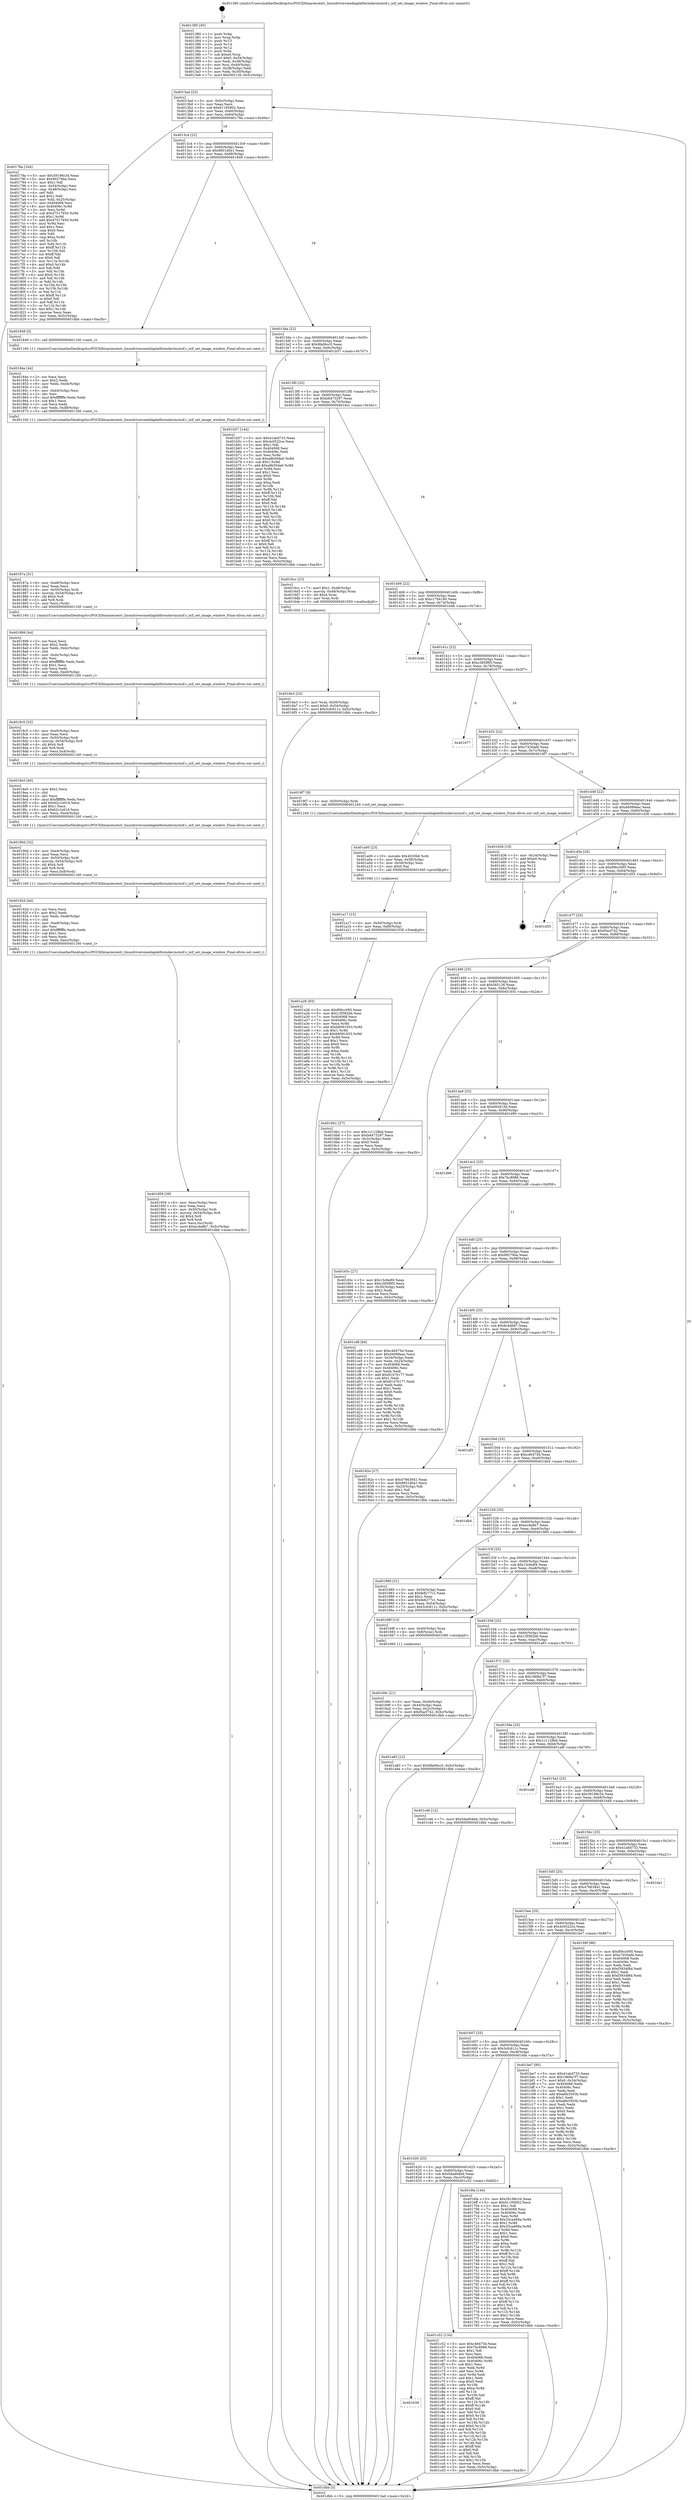 digraph "0x401380" {
  label = "0x401380 (/mnt/c/Users/mathe/Desktop/tcc/POCII/binaries/extr_linuxdriversmediaplatformdavinciisif.c_isif_set_image_window_Final-ollvm.out::main(0))"
  labelloc = "t"
  node[shape=record]

  Entry [label="",width=0.3,height=0.3,shape=circle,fillcolor=black,style=filled]
  "0x4013ad" [label="{
     0x4013ad [23]\l
     | [instrs]\l
     &nbsp;&nbsp;0x4013ad \<+3\>: mov -0x5c(%rbp),%eax\l
     &nbsp;&nbsp;0x4013b0 \<+2\>: mov %eax,%ecx\l
     &nbsp;&nbsp;0x4013b2 \<+6\>: sub $0x81195902,%ecx\l
     &nbsp;&nbsp;0x4013b8 \<+3\>: mov %eax,-0x60(%rbp)\l
     &nbsp;&nbsp;0x4013bb \<+3\>: mov %ecx,-0x64(%rbp)\l
     &nbsp;&nbsp;0x4013be \<+6\>: je 000000000040178a \<main+0x40a\>\l
  }"]
  "0x40178a" [label="{
     0x40178a [164]\l
     | [instrs]\l
     &nbsp;&nbsp;0x40178a \<+5\>: mov $0x39198c34,%eax\l
     &nbsp;&nbsp;0x40178f \<+5\>: mov $0x99279ba,%ecx\l
     &nbsp;&nbsp;0x401794 \<+2\>: mov $0x1,%dl\l
     &nbsp;&nbsp;0x401796 \<+3\>: mov -0x54(%rbp),%esi\l
     &nbsp;&nbsp;0x401799 \<+3\>: cmp -0x48(%rbp),%esi\l
     &nbsp;&nbsp;0x40179c \<+4\>: setl %dil\l
     &nbsp;&nbsp;0x4017a0 \<+4\>: and $0x1,%dil\l
     &nbsp;&nbsp;0x4017a4 \<+4\>: mov %dil,-0x25(%rbp)\l
     &nbsp;&nbsp;0x4017a8 \<+7\>: mov 0x404068,%esi\l
     &nbsp;&nbsp;0x4017af \<+8\>: mov 0x40406c,%r8d\l
     &nbsp;&nbsp;0x4017b7 \<+3\>: mov %esi,%r9d\l
     &nbsp;&nbsp;0x4017ba \<+7\>: sub $0x47517650,%r9d\l
     &nbsp;&nbsp;0x4017c1 \<+4\>: sub $0x1,%r9d\l
     &nbsp;&nbsp;0x4017c5 \<+7\>: add $0x47517650,%r9d\l
     &nbsp;&nbsp;0x4017cc \<+4\>: imul %r9d,%esi\l
     &nbsp;&nbsp;0x4017d0 \<+3\>: and $0x1,%esi\l
     &nbsp;&nbsp;0x4017d3 \<+3\>: cmp $0x0,%esi\l
     &nbsp;&nbsp;0x4017d6 \<+4\>: sete %dil\l
     &nbsp;&nbsp;0x4017da \<+4\>: cmp $0xa,%r8d\l
     &nbsp;&nbsp;0x4017de \<+4\>: setl %r10b\l
     &nbsp;&nbsp;0x4017e2 \<+3\>: mov %dil,%r11b\l
     &nbsp;&nbsp;0x4017e5 \<+4\>: xor $0xff,%r11b\l
     &nbsp;&nbsp;0x4017e9 \<+3\>: mov %r10b,%bl\l
     &nbsp;&nbsp;0x4017ec \<+3\>: xor $0xff,%bl\l
     &nbsp;&nbsp;0x4017ef \<+3\>: xor $0x0,%dl\l
     &nbsp;&nbsp;0x4017f2 \<+3\>: mov %r11b,%r14b\l
     &nbsp;&nbsp;0x4017f5 \<+4\>: and $0x0,%r14b\l
     &nbsp;&nbsp;0x4017f9 \<+3\>: and %dl,%dil\l
     &nbsp;&nbsp;0x4017fc \<+3\>: mov %bl,%r15b\l
     &nbsp;&nbsp;0x4017ff \<+4\>: and $0x0,%r15b\l
     &nbsp;&nbsp;0x401803 \<+3\>: and %dl,%r10b\l
     &nbsp;&nbsp;0x401806 \<+3\>: or %dil,%r14b\l
     &nbsp;&nbsp;0x401809 \<+3\>: or %r10b,%r15b\l
     &nbsp;&nbsp;0x40180c \<+3\>: xor %r15b,%r14b\l
     &nbsp;&nbsp;0x40180f \<+3\>: or %bl,%r11b\l
     &nbsp;&nbsp;0x401812 \<+4\>: xor $0xff,%r11b\l
     &nbsp;&nbsp;0x401816 \<+3\>: or $0x0,%dl\l
     &nbsp;&nbsp;0x401819 \<+3\>: and %dl,%r11b\l
     &nbsp;&nbsp;0x40181c \<+3\>: or %r11b,%r14b\l
     &nbsp;&nbsp;0x40181f \<+4\>: test $0x1,%r14b\l
     &nbsp;&nbsp;0x401823 \<+3\>: cmovne %ecx,%eax\l
     &nbsp;&nbsp;0x401826 \<+3\>: mov %eax,-0x5c(%rbp)\l
     &nbsp;&nbsp;0x401829 \<+5\>: jmp 0000000000401dbb \<main+0xa3b\>\l
  }"]
  "0x4013c4" [label="{
     0x4013c4 [22]\l
     | [instrs]\l
     &nbsp;&nbsp;0x4013c4 \<+5\>: jmp 00000000004013c9 \<main+0x49\>\l
     &nbsp;&nbsp;0x4013c9 \<+3\>: mov -0x60(%rbp),%eax\l
     &nbsp;&nbsp;0x4013cc \<+5\>: sub $0x9851d0a1,%eax\l
     &nbsp;&nbsp;0x4013d1 \<+3\>: mov %eax,-0x68(%rbp)\l
     &nbsp;&nbsp;0x4013d4 \<+6\>: je 0000000000401849 \<main+0x4c9\>\l
  }"]
  Exit [label="",width=0.3,height=0.3,shape=circle,fillcolor=black,style=filled,peripheries=2]
  "0x401849" [label="{
     0x401849 [5]\l
     | [instrs]\l
     &nbsp;&nbsp;0x401849 \<+5\>: call 0000000000401160 \<next_i\>\l
     | [calls]\l
     &nbsp;&nbsp;0x401160 \{1\} (/mnt/c/Users/mathe/Desktop/tcc/POCII/binaries/extr_linuxdriversmediaplatformdavinciisif.c_isif_set_image_window_Final-ollvm.out::next_i)\l
  }"]
  "0x4013da" [label="{
     0x4013da [22]\l
     | [instrs]\l
     &nbsp;&nbsp;0x4013da \<+5\>: jmp 00000000004013df \<main+0x5f\>\l
     &nbsp;&nbsp;0x4013df \<+3\>: mov -0x60(%rbp),%eax\l
     &nbsp;&nbsp;0x4013e2 \<+5\>: sub $0x9fa06cc5,%eax\l
     &nbsp;&nbsp;0x4013e7 \<+3\>: mov %eax,-0x6c(%rbp)\l
     &nbsp;&nbsp;0x4013ea \<+6\>: je 0000000000401b57 \<main+0x7d7\>\l
  }"]
  "0x401639" [label="{
     0x401639\l
  }", style=dashed]
  "0x401b57" [label="{
     0x401b57 [144]\l
     | [instrs]\l
     &nbsp;&nbsp;0x401b57 \<+5\>: mov $0x41abd733,%eax\l
     &nbsp;&nbsp;0x401b5c \<+5\>: mov $0x4c0522ce,%ecx\l
     &nbsp;&nbsp;0x401b61 \<+2\>: mov $0x1,%dl\l
     &nbsp;&nbsp;0x401b63 \<+7\>: mov 0x404068,%esi\l
     &nbsp;&nbsp;0x401b6a \<+7\>: mov 0x40406c,%edi\l
     &nbsp;&nbsp;0x401b71 \<+3\>: mov %esi,%r8d\l
     &nbsp;&nbsp;0x401b74 \<+7\>: sub $0xa8b50da0,%r8d\l
     &nbsp;&nbsp;0x401b7b \<+4\>: sub $0x1,%r8d\l
     &nbsp;&nbsp;0x401b7f \<+7\>: add $0xa8b50da0,%r8d\l
     &nbsp;&nbsp;0x401b86 \<+4\>: imul %r8d,%esi\l
     &nbsp;&nbsp;0x401b8a \<+3\>: and $0x1,%esi\l
     &nbsp;&nbsp;0x401b8d \<+3\>: cmp $0x0,%esi\l
     &nbsp;&nbsp;0x401b90 \<+4\>: sete %r9b\l
     &nbsp;&nbsp;0x401b94 \<+3\>: cmp $0xa,%edi\l
     &nbsp;&nbsp;0x401b97 \<+4\>: setl %r10b\l
     &nbsp;&nbsp;0x401b9b \<+3\>: mov %r9b,%r11b\l
     &nbsp;&nbsp;0x401b9e \<+4\>: xor $0xff,%r11b\l
     &nbsp;&nbsp;0x401ba2 \<+3\>: mov %r10b,%bl\l
     &nbsp;&nbsp;0x401ba5 \<+3\>: xor $0xff,%bl\l
     &nbsp;&nbsp;0x401ba8 \<+3\>: xor $0x0,%dl\l
     &nbsp;&nbsp;0x401bab \<+3\>: mov %r11b,%r14b\l
     &nbsp;&nbsp;0x401bae \<+4\>: and $0x0,%r14b\l
     &nbsp;&nbsp;0x401bb2 \<+3\>: and %dl,%r9b\l
     &nbsp;&nbsp;0x401bb5 \<+3\>: mov %bl,%r15b\l
     &nbsp;&nbsp;0x401bb8 \<+4\>: and $0x0,%r15b\l
     &nbsp;&nbsp;0x401bbc \<+3\>: and %dl,%r10b\l
     &nbsp;&nbsp;0x401bbf \<+3\>: or %r9b,%r14b\l
     &nbsp;&nbsp;0x401bc2 \<+3\>: or %r10b,%r15b\l
     &nbsp;&nbsp;0x401bc5 \<+3\>: xor %r15b,%r14b\l
     &nbsp;&nbsp;0x401bc8 \<+3\>: or %bl,%r11b\l
     &nbsp;&nbsp;0x401bcb \<+4\>: xor $0xff,%r11b\l
     &nbsp;&nbsp;0x401bcf \<+3\>: or $0x0,%dl\l
     &nbsp;&nbsp;0x401bd2 \<+3\>: and %dl,%r11b\l
     &nbsp;&nbsp;0x401bd5 \<+3\>: or %r11b,%r14b\l
     &nbsp;&nbsp;0x401bd8 \<+4\>: test $0x1,%r14b\l
     &nbsp;&nbsp;0x401bdc \<+3\>: cmovne %ecx,%eax\l
     &nbsp;&nbsp;0x401bdf \<+3\>: mov %eax,-0x5c(%rbp)\l
     &nbsp;&nbsp;0x401be2 \<+5\>: jmp 0000000000401dbb \<main+0xa3b\>\l
  }"]
  "0x4013f0" [label="{
     0x4013f0 [22]\l
     | [instrs]\l
     &nbsp;&nbsp;0x4013f0 \<+5\>: jmp 00000000004013f5 \<main+0x75\>\l
     &nbsp;&nbsp;0x4013f5 \<+3\>: mov -0x60(%rbp),%eax\l
     &nbsp;&nbsp;0x4013f8 \<+5\>: sub $0xb8473297,%eax\l
     &nbsp;&nbsp;0x4013fd \<+3\>: mov %eax,-0x70(%rbp)\l
     &nbsp;&nbsp;0x401400 \<+6\>: je 00000000004016cc \<main+0x34c\>\l
  }"]
  "0x401c52" [label="{
     0x401c52 [134]\l
     | [instrs]\l
     &nbsp;&nbsp;0x401c52 \<+5\>: mov $0xc46475d,%eax\l
     &nbsp;&nbsp;0x401c57 \<+5\>: mov $0x7bc8986,%ecx\l
     &nbsp;&nbsp;0x401c5c \<+2\>: mov $0x1,%dl\l
     &nbsp;&nbsp;0x401c5e \<+2\>: xor %esi,%esi\l
     &nbsp;&nbsp;0x401c60 \<+7\>: mov 0x404068,%edi\l
     &nbsp;&nbsp;0x401c67 \<+8\>: mov 0x40406c,%r8d\l
     &nbsp;&nbsp;0x401c6f \<+3\>: sub $0x1,%esi\l
     &nbsp;&nbsp;0x401c72 \<+3\>: mov %edi,%r9d\l
     &nbsp;&nbsp;0x401c75 \<+3\>: add %esi,%r9d\l
     &nbsp;&nbsp;0x401c78 \<+4\>: imul %r9d,%edi\l
     &nbsp;&nbsp;0x401c7c \<+3\>: and $0x1,%edi\l
     &nbsp;&nbsp;0x401c7f \<+3\>: cmp $0x0,%edi\l
     &nbsp;&nbsp;0x401c82 \<+4\>: sete %r10b\l
     &nbsp;&nbsp;0x401c86 \<+4\>: cmp $0xa,%r8d\l
     &nbsp;&nbsp;0x401c8a \<+4\>: setl %r11b\l
     &nbsp;&nbsp;0x401c8e \<+3\>: mov %r10b,%bl\l
     &nbsp;&nbsp;0x401c91 \<+3\>: xor $0xff,%bl\l
     &nbsp;&nbsp;0x401c94 \<+3\>: mov %r11b,%r14b\l
     &nbsp;&nbsp;0x401c97 \<+4\>: xor $0xff,%r14b\l
     &nbsp;&nbsp;0x401c9b \<+3\>: xor $0x0,%dl\l
     &nbsp;&nbsp;0x401c9e \<+3\>: mov %bl,%r15b\l
     &nbsp;&nbsp;0x401ca1 \<+4\>: and $0x0,%r15b\l
     &nbsp;&nbsp;0x401ca5 \<+3\>: and %dl,%r10b\l
     &nbsp;&nbsp;0x401ca8 \<+3\>: mov %r14b,%r12b\l
     &nbsp;&nbsp;0x401cab \<+4\>: and $0x0,%r12b\l
     &nbsp;&nbsp;0x401caf \<+3\>: and %dl,%r11b\l
     &nbsp;&nbsp;0x401cb2 \<+3\>: or %r10b,%r15b\l
     &nbsp;&nbsp;0x401cb5 \<+3\>: or %r11b,%r12b\l
     &nbsp;&nbsp;0x401cb8 \<+3\>: xor %r12b,%r15b\l
     &nbsp;&nbsp;0x401cbb \<+3\>: or %r14b,%bl\l
     &nbsp;&nbsp;0x401cbe \<+3\>: xor $0xff,%bl\l
     &nbsp;&nbsp;0x401cc1 \<+3\>: or $0x0,%dl\l
     &nbsp;&nbsp;0x401cc4 \<+2\>: and %dl,%bl\l
     &nbsp;&nbsp;0x401cc6 \<+3\>: or %bl,%r15b\l
     &nbsp;&nbsp;0x401cc9 \<+4\>: test $0x1,%r15b\l
     &nbsp;&nbsp;0x401ccd \<+3\>: cmovne %ecx,%eax\l
     &nbsp;&nbsp;0x401cd0 \<+3\>: mov %eax,-0x5c(%rbp)\l
     &nbsp;&nbsp;0x401cd3 \<+5\>: jmp 0000000000401dbb \<main+0xa3b\>\l
  }"]
  "0x4016cc" [label="{
     0x4016cc [23]\l
     | [instrs]\l
     &nbsp;&nbsp;0x4016cc \<+7\>: movl $0x1,-0x48(%rbp)\l
     &nbsp;&nbsp;0x4016d3 \<+4\>: movslq -0x48(%rbp),%rax\l
     &nbsp;&nbsp;0x4016d7 \<+4\>: shl $0x4,%rax\l
     &nbsp;&nbsp;0x4016db \<+3\>: mov %rax,%rdi\l
     &nbsp;&nbsp;0x4016de \<+5\>: call 0000000000401050 \<malloc@plt\>\l
     | [calls]\l
     &nbsp;&nbsp;0x401050 \{1\} (unknown)\l
  }"]
  "0x401406" [label="{
     0x401406 [22]\l
     | [instrs]\l
     &nbsp;&nbsp;0x401406 \<+5\>: jmp 000000000040140b \<main+0x8b\>\l
     &nbsp;&nbsp;0x40140b \<+3\>: mov -0x60(%rbp),%eax\l
     &nbsp;&nbsp;0x40140e \<+5\>: sub $0xc1704180,%eax\l
     &nbsp;&nbsp;0x401413 \<+3\>: mov %eax,-0x74(%rbp)\l
     &nbsp;&nbsp;0x401416 \<+6\>: je 0000000000401b4b \<main+0x7cb\>\l
  }"]
  "0x401a26" [label="{
     0x401a26 [93]\l
     | [instrs]\l
     &nbsp;&nbsp;0x401a26 \<+5\>: mov $0xf06cc095,%eax\l
     &nbsp;&nbsp;0x401a2b \<+5\>: mov $0x13f382bb,%esi\l
     &nbsp;&nbsp;0x401a30 \<+7\>: mov 0x404068,%ecx\l
     &nbsp;&nbsp;0x401a37 \<+7\>: mov 0x40406c,%edx\l
     &nbsp;&nbsp;0x401a3e \<+3\>: mov %ecx,%r8d\l
     &nbsp;&nbsp;0x401a41 \<+7\>: add $0xb6091933,%r8d\l
     &nbsp;&nbsp;0x401a48 \<+4\>: sub $0x1,%r8d\l
     &nbsp;&nbsp;0x401a4c \<+7\>: sub $0xb6091933,%r8d\l
     &nbsp;&nbsp;0x401a53 \<+4\>: imul %r8d,%ecx\l
     &nbsp;&nbsp;0x401a57 \<+3\>: and $0x1,%ecx\l
     &nbsp;&nbsp;0x401a5a \<+3\>: cmp $0x0,%ecx\l
     &nbsp;&nbsp;0x401a5d \<+4\>: sete %r9b\l
     &nbsp;&nbsp;0x401a61 \<+3\>: cmp $0xa,%edx\l
     &nbsp;&nbsp;0x401a64 \<+4\>: setl %r10b\l
     &nbsp;&nbsp;0x401a68 \<+3\>: mov %r9b,%r11b\l
     &nbsp;&nbsp;0x401a6b \<+3\>: and %r10b,%r11b\l
     &nbsp;&nbsp;0x401a6e \<+3\>: xor %r10b,%r9b\l
     &nbsp;&nbsp;0x401a71 \<+3\>: or %r9b,%r11b\l
     &nbsp;&nbsp;0x401a74 \<+4\>: test $0x1,%r11b\l
     &nbsp;&nbsp;0x401a78 \<+3\>: cmovne %esi,%eax\l
     &nbsp;&nbsp;0x401a7b \<+3\>: mov %eax,-0x5c(%rbp)\l
     &nbsp;&nbsp;0x401a7e \<+5\>: jmp 0000000000401dbb \<main+0xa3b\>\l
  }"]
  "0x401b4b" [label="{
     0x401b4b\l
  }", style=dashed]
  "0x40141c" [label="{
     0x40141c [22]\l
     | [instrs]\l
     &nbsp;&nbsp;0x40141c \<+5\>: jmp 0000000000401421 \<main+0xa1\>\l
     &nbsp;&nbsp;0x401421 \<+3\>: mov -0x60(%rbp),%eax\l
     &nbsp;&nbsp;0x401424 \<+5\>: sub $0xc385f9f3,%eax\l
     &nbsp;&nbsp;0x401429 \<+3\>: mov %eax,-0x78(%rbp)\l
     &nbsp;&nbsp;0x40142c \<+6\>: je 0000000000401677 \<main+0x2f7\>\l
  }"]
  "0x401a17" [label="{
     0x401a17 [15]\l
     | [instrs]\l
     &nbsp;&nbsp;0x401a17 \<+4\>: mov -0x50(%rbp),%rdi\l
     &nbsp;&nbsp;0x401a1b \<+6\>: mov %eax,-0xf0(%rbp)\l
     &nbsp;&nbsp;0x401a21 \<+5\>: call 0000000000401030 \<free@plt\>\l
     | [calls]\l
     &nbsp;&nbsp;0x401030 \{1\} (unknown)\l
  }"]
  "0x401677" [label="{
     0x401677\l
  }", style=dashed]
  "0x401432" [label="{
     0x401432 [22]\l
     | [instrs]\l
     &nbsp;&nbsp;0x401432 \<+5\>: jmp 0000000000401437 \<main+0xb7\>\l
     &nbsp;&nbsp;0x401437 \<+3\>: mov -0x60(%rbp),%eax\l
     &nbsp;&nbsp;0x40143a \<+5\>: sub $0xc7d30afd,%eax\l
     &nbsp;&nbsp;0x40143f \<+3\>: mov %eax,-0x7c(%rbp)\l
     &nbsp;&nbsp;0x401442 \<+6\>: je 00000000004019f7 \<main+0x677\>\l
  }"]
  "0x401a00" [label="{
     0x401a00 [23]\l
     | [instrs]\l
     &nbsp;&nbsp;0x401a00 \<+10\>: movabs $0x4020b6,%rdi\l
     &nbsp;&nbsp;0x401a0a \<+3\>: mov %eax,-0x58(%rbp)\l
     &nbsp;&nbsp;0x401a0d \<+3\>: mov -0x58(%rbp),%esi\l
     &nbsp;&nbsp;0x401a10 \<+2\>: mov $0x0,%al\l
     &nbsp;&nbsp;0x401a12 \<+5\>: call 0000000000401040 \<printf@plt\>\l
     | [calls]\l
     &nbsp;&nbsp;0x401040 \{1\} (unknown)\l
  }"]
  "0x4019f7" [label="{
     0x4019f7 [9]\l
     | [instrs]\l
     &nbsp;&nbsp;0x4019f7 \<+4\>: mov -0x50(%rbp),%rdi\l
     &nbsp;&nbsp;0x4019fb \<+5\>: call 0000000000401240 \<isif_set_image_window\>\l
     | [calls]\l
     &nbsp;&nbsp;0x401240 \{1\} (/mnt/c/Users/mathe/Desktop/tcc/POCII/binaries/extr_linuxdriversmediaplatformdavinciisif.c_isif_set_image_window_Final-ollvm.out::isif_set_image_window)\l
  }"]
  "0x401448" [label="{
     0x401448 [22]\l
     | [instrs]\l
     &nbsp;&nbsp;0x401448 \<+5\>: jmp 000000000040144d \<main+0xcd\>\l
     &nbsp;&nbsp;0x40144d \<+3\>: mov -0x60(%rbp),%eax\l
     &nbsp;&nbsp;0x401450 \<+5\>: sub $0xd4089eac,%eax\l
     &nbsp;&nbsp;0x401455 \<+3\>: mov %eax,-0x80(%rbp)\l
     &nbsp;&nbsp;0x401458 \<+6\>: je 0000000000401d36 \<main+0x9b6\>\l
  }"]
  "0x401959" [label="{
     0x401959 [39]\l
     | [instrs]\l
     &nbsp;&nbsp;0x401959 \<+6\>: mov -0xec(%rbp),%ecx\l
     &nbsp;&nbsp;0x40195f \<+3\>: imul %eax,%ecx\l
     &nbsp;&nbsp;0x401962 \<+4\>: mov -0x50(%rbp),%rdi\l
     &nbsp;&nbsp;0x401966 \<+4\>: movslq -0x54(%rbp),%r8\l
     &nbsp;&nbsp;0x40196a \<+4\>: shl $0x4,%r8\l
     &nbsp;&nbsp;0x40196e \<+3\>: add %r8,%rdi\l
     &nbsp;&nbsp;0x401971 \<+3\>: mov %ecx,0xc(%rdi)\l
     &nbsp;&nbsp;0x401974 \<+7\>: movl $0xec4e8b7,-0x5c(%rbp)\l
     &nbsp;&nbsp;0x40197b \<+5\>: jmp 0000000000401dbb \<main+0xa3b\>\l
  }"]
  "0x401d36" [label="{
     0x401d36 [19]\l
     | [instrs]\l
     &nbsp;&nbsp;0x401d36 \<+3\>: mov -0x24(%rbp),%eax\l
     &nbsp;&nbsp;0x401d39 \<+7\>: add $0xe0,%rsp\l
     &nbsp;&nbsp;0x401d40 \<+1\>: pop %rbx\l
     &nbsp;&nbsp;0x401d41 \<+2\>: pop %r12\l
     &nbsp;&nbsp;0x401d43 \<+2\>: pop %r14\l
     &nbsp;&nbsp;0x401d45 \<+2\>: pop %r15\l
     &nbsp;&nbsp;0x401d47 \<+1\>: pop %rbp\l
     &nbsp;&nbsp;0x401d48 \<+1\>: ret\l
  }"]
  "0x40145e" [label="{
     0x40145e [25]\l
     | [instrs]\l
     &nbsp;&nbsp;0x40145e \<+5\>: jmp 0000000000401463 \<main+0xe3\>\l
     &nbsp;&nbsp;0x401463 \<+3\>: mov -0x60(%rbp),%eax\l
     &nbsp;&nbsp;0x401466 \<+5\>: sub $0xf06cc095,%eax\l
     &nbsp;&nbsp;0x40146b \<+6\>: mov %eax,-0x84(%rbp)\l
     &nbsp;&nbsp;0x401471 \<+6\>: je 0000000000401d55 \<main+0x9d5\>\l
  }"]
  "0x40192d" [label="{
     0x40192d [44]\l
     | [instrs]\l
     &nbsp;&nbsp;0x40192d \<+2\>: xor %ecx,%ecx\l
     &nbsp;&nbsp;0x40192f \<+5\>: mov $0x2,%edx\l
     &nbsp;&nbsp;0x401934 \<+6\>: mov %edx,-0xe8(%rbp)\l
     &nbsp;&nbsp;0x40193a \<+1\>: cltd\l
     &nbsp;&nbsp;0x40193b \<+6\>: mov -0xe8(%rbp),%esi\l
     &nbsp;&nbsp;0x401941 \<+2\>: idiv %esi\l
     &nbsp;&nbsp;0x401943 \<+6\>: imul $0xfffffffe,%edx,%edx\l
     &nbsp;&nbsp;0x401949 \<+3\>: sub $0x1,%ecx\l
     &nbsp;&nbsp;0x40194c \<+2\>: sub %ecx,%edx\l
     &nbsp;&nbsp;0x40194e \<+6\>: mov %edx,-0xec(%rbp)\l
     &nbsp;&nbsp;0x401954 \<+5\>: call 0000000000401160 \<next_i\>\l
     | [calls]\l
     &nbsp;&nbsp;0x401160 \{1\} (/mnt/c/Users/mathe/Desktop/tcc/POCII/binaries/extr_linuxdriversmediaplatformdavinciisif.c_isif_set_image_window_Final-ollvm.out::next_i)\l
  }"]
  "0x401d55" [label="{
     0x401d55\l
  }", style=dashed]
  "0x401477" [label="{
     0x401477 [25]\l
     | [instrs]\l
     &nbsp;&nbsp;0x401477 \<+5\>: jmp 000000000040147c \<main+0xfc\>\l
     &nbsp;&nbsp;0x40147c \<+3\>: mov -0x60(%rbp),%eax\l
     &nbsp;&nbsp;0x40147f \<+5\>: sub $0xf5acf742,%eax\l
     &nbsp;&nbsp;0x401484 \<+6\>: mov %eax,-0x88(%rbp)\l
     &nbsp;&nbsp;0x40148a \<+6\>: je 00000000004016b1 \<main+0x331\>\l
  }"]
  "0x40190d" [label="{
     0x40190d [32]\l
     | [instrs]\l
     &nbsp;&nbsp;0x40190d \<+6\>: mov -0xe4(%rbp),%ecx\l
     &nbsp;&nbsp;0x401913 \<+3\>: imul %eax,%ecx\l
     &nbsp;&nbsp;0x401916 \<+4\>: mov -0x50(%rbp),%rdi\l
     &nbsp;&nbsp;0x40191a \<+4\>: movslq -0x54(%rbp),%r8\l
     &nbsp;&nbsp;0x40191e \<+4\>: shl $0x4,%r8\l
     &nbsp;&nbsp;0x401922 \<+3\>: add %r8,%rdi\l
     &nbsp;&nbsp;0x401925 \<+3\>: mov %ecx,0x8(%rdi)\l
     &nbsp;&nbsp;0x401928 \<+5\>: call 0000000000401160 \<next_i\>\l
     | [calls]\l
     &nbsp;&nbsp;0x401160 \{1\} (/mnt/c/Users/mathe/Desktop/tcc/POCII/binaries/extr_linuxdriversmediaplatformdavinciisif.c_isif_set_image_window_Final-ollvm.out::next_i)\l
  }"]
  "0x4016b1" [label="{
     0x4016b1 [27]\l
     | [instrs]\l
     &nbsp;&nbsp;0x4016b1 \<+5\>: mov $0x1c1128bd,%eax\l
     &nbsp;&nbsp;0x4016b6 \<+5\>: mov $0xb8473297,%ecx\l
     &nbsp;&nbsp;0x4016bb \<+3\>: mov -0x2c(%rbp),%edx\l
     &nbsp;&nbsp;0x4016be \<+3\>: cmp $0x0,%edx\l
     &nbsp;&nbsp;0x4016c1 \<+3\>: cmove %ecx,%eax\l
     &nbsp;&nbsp;0x4016c4 \<+3\>: mov %eax,-0x5c(%rbp)\l
     &nbsp;&nbsp;0x4016c7 \<+5\>: jmp 0000000000401dbb \<main+0xa3b\>\l
  }"]
  "0x401490" [label="{
     0x401490 [25]\l
     | [instrs]\l
     &nbsp;&nbsp;0x401490 \<+5\>: jmp 0000000000401495 \<main+0x115\>\l
     &nbsp;&nbsp;0x401495 \<+3\>: mov -0x60(%rbp),%eax\l
     &nbsp;&nbsp;0x401498 \<+5\>: sub $0x565126,%eax\l
     &nbsp;&nbsp;0x40149d \<+6\>: mov %eax,-0x8c(%rbp)\l
     &nbsp;&nbsp;0x4014a3 \<+6\>: je 000000000040165c \<main+0x2dc\>\l
  }"]
  "0x4018e5" [label="{
     0x4018e5 [40]\l
     | [instrs]\l
     &nbsp;&nbsp;0x4018e5 \<+5\>: mov $0x2,%ecx\l
     &nbsp;&nbsp;0x4018ea \<+1\>: cltd\l
     &nbsp;&nbsp;0x4018eb \<+2\>: idiv %ecx\l
     &nbsp;&nbsp;0x4018ed \<+6\>: imul $0xfffffffe,%edx,%ecx\l
     &nbsp;&nbsp;0x4018f3 \<+6\>: add $0x62c1e019,%ecx\l
     &nbsp;&nbsp;0x4018f9 \<+3\>: add $0x1,%ecx\l
     &nbsp;&nbsp;0x4018fc \<+6\>: sub $0x62c1e019,%ecx\l
     &nbsp;&nbsp;0x401902 \<+6\>: mov %ecx,-0xe4(%rbp)\l
     &nbsp;&nbsp;0x401908 \<+5\>: call 0000000000401160 \<next_i\>\l
     | [calls]\l
     &nbsp;&nbsp;0x401160 \{1\} (/mnt/c/Users/mathe/Desktop/tcc/POCII/binaries/extr_linuxdriversmediaplatformdavinciisif.c_isif_set_image_window_Final-ollvm.out::next_i)\l
  }"]
  "0x40165c" [label="{
     0x40165c [27]\l
     | [instrs]\l
     &nbsp;&nbsp;0x40165c \<+5\>: mov $0x13cfedf4,%eax\l
     &nbsp;&nbsp;0x401661 \<+5\>: mov $0xc385f9f3,%ecx\l
     &nbsp;&nbsp;0x401666 \<+3\>: mov -0x30(%rbp),%edx\l
     &nbsp;&nbsp;0x401669 \<+3\>: cmp $0x2,%edx\l
     &nbsp;&nbsp;0x40166c \<+3\>: cmovne %ecx,%eax\l
     &nbsp;&nbsp;0x40166f \<+3\>: mov %eax,-0x5c(%rbp)\l
     &nbsp;&nbsp;0x401672 \<+5\>: jmp 0000000000401dbb \<main+0xa3b\>\l
  }"]
  "0x4014a9" [label="{
     0x4014a9 [25]\l
     | [instrs]\l
     &nbsp;&nbsp;0x4014a9 \<+5\>: jmp 00000000004014ae \<main+0x12e\>\l
     &nbsp;&nbsp;0x4014ae \<+3\>: mov -0x60(%rbp),%eax\l
     &nbsp;&nbsp;0x4014b1 \<+5\>: sub $0x693d15d,%eax\l
     &nbsp;&nbsp;0x4014b6 \<+6\>: mov %eax,-0x90(%rbp)\l
     &nbsp;&nbsp;0x4014bc \<+6\>: je 0000000000401d90 \<main+0xa10\>\l
  }"]
  "0x401dbb" [label="{
     0x401dbb [5]\l
     | [instrs]\l
     &nbsp;&nbsp;0x401dbb \<+5\>: jmp 00000000004013ad \<main+0x2d\>\l
  }"]
  "0x401380" [label="{
     0x401380 [45]\l
     | [instrs]\l
     &nbsp;&nbsp;0x401380 \<+1\>: push %rbp\l
     &nbsp;&nbsp;0x401381 \<+3\>: mov %rsp,%rbp\l
     &nbsp;&nbsp;0x401384 \<+2\>: push %r15\l
     &nbsp;&nbsp;0x401386 \<+2\>: push %r14\l
     &nbsp;&nbsp;0x401388 \<+2\>: push %r12\l
     &nbsp;&nbsp;0x40138a \<+1\>: push %rbx\l
     &nbsp;&nbsp;0x40138b \<+7\>: sub $0xe0,%rsp\l
     &nbsp;&nbsp;0x401392 \<+7\>: movl $0x0,-0x34(%rbp)\l
     &nbsp;&nbsp;0x401399 \<+3\>: mov %edi,-0x38(%rbp)\l
     &nbsp;&nbsp;0x40139c \<+4\>: mov %rsi,-0x40(%rbp)\l
     &nbsp;&nbsp;0x4013a0 \<+3\>: mov -0x38(%rbp),%edi\l
     &nbsp;&nbsp;0x4013a3 \<+3\>: mov %edi,-0x30(%rbp)\l
     &nbsp;&nbsp;0x4013a6 \<+7\>: movl $0x565126,-0x5c(%rbp)\l
  }"]
  "0x4018c5" [label="{
     0x4018c5 [32]\l
     | [instrs]\l
     &nbsp;&nbsp;0x4018c5 \<+6\>: mov -0xe0(%rbp),%ecx\l
     &nbsp;&nbsp;0x4018cb \<+3\>: imul %eax,%ecx\l
     &nbsp;&nbsp;0x4018ce \<+4\>: mov -0x50(%rbp),%rdi\l
     &nbsp;&nbsp;0x4018d2 \<+4\>: movslq -0x54(%rbp),%r8\l
     &nbsp;&nbsp;0x4018d6 \<+4\>: shl $0x4,%r8\l
     &nbsp;&nbsp;0x4018da \<+3\>: add %r8,%rdi\l
     &nbsp;&nbsp;0x4018dd \<+3\>: mov %ecx,0x4(%rdi)\l
     &nbsp;&nbsp;0x4018e0 \<+5\>: call 0000000000401160 \<next_i\>\l
     | [calls]\l
     &nbsp;&nbsp;0x401160 \{1\} (/mnt/c/Users/mathe/Desktop/tcc/POCII/binaries/extr_linuxdriversmediaplatformdavinciisif.c_isif_set_image_window_Final-ollvm.out::next_i)\l
  }"]
  "0x401d90" [label="{
     0x401d90\l
  }", style=dashed]
  "0x4014c2" [label="{
     0x4014c2 [25]\l
     | [instrs]\l
     &nbsp;&nbsp;0x4014c2 \<+5\>: jmp 00000000004014c7 \<main+0x147\>\l
     &nbsp;&nbsp;0x4014c7 \<+3\>: mov -0x60(%rbp),%eax\l
     &nbsp;&nbsp;0x4014ca \<+5\>: sub $0x7bc8986,%eax\l
     &nbsp;&nbsp;0x4014cf \<+6\>: mov %eax,-0x94(%rbp)\l
     &nbsp;&nbsp;0x4014d5 \<+6\>: je 0000000000401cd8 \<main+0x958\>\l
  }"]
  "0x401899" [label="{
     0x401899 [44]\l
     | [instrs]\l
     &nbsp;&nbsp;0x401899 \<+2\>: xor %ecx,%ecx\l
     &nbsp;&nbsp;0x40189b \<+5\>: mov $0x2,%edx\l
     &nbsp;&nbsp;0x4018a0 \<+6\>: mov %edx,-0xdc(%rbp)\l
     &nbsp;&nbsp;0x4018a6 \<+1\>: cltd\l
     &nbsp;&nbsp;0x4018a7 \<+6\>: mov -0xdc(%rbp),%esi\l
     &nbsp;&nbsp;0x4018ad \<+2\>: idiv %esi\l
     &nbsp;&nbsp;0x4018af \<+6\>: imul $0xfffffffe,%edx,%edx\l
     &nbsp;&nbsp;0x4018b5 \<+3\>: sub $0x1,%ecx\l
     &nbsp;&nbsp;0x4018b8 \<+2\>: sub %ecx,%edx\l
     &nbsp;&nbsp;0x4018ba \<+6\>: mov %edx,-0xe0(%rbp)\l
     &nbsp;&nbsp;0x4018c0 \<+5\>: call 0000000000401160 \<next_i\>\l
     | [calls]\l
     &nbsp;&nbsp;0x401160 \{1\} (/mnt/c/Users/mathe/Desktop/tcc/POCII/binaries/extr_linuxdriversmediaplatformdavinciisif.c_isif_set_image_window_Final-ollvm.out::next_i)\l
  }"]
  "0x401cd8" [label="{
     0x401cd8 [94]\l
     | [instrs]\l
     &nbsp;&nbsp;0x401cd8 \<+5\>: mov $0xc46475d,%eax\l
     &nbsp;&nbsp;0x401cdd \<+5\>: mov $0xd4089eac,%ecx\l
     &nbsp;&nbsp;0x401ce2 \<+3\>: mov -0x34(%rbp),%edx\l
     &nbsp;&nbsp;0x401ce5 \<+3\>: mov %edx,-0x24(%rbp)\l
     &nbsp;&nbsp;0x401ce8 \<+7\>: mov 0x404068,%edx\l
     &nbsp;&nbsp;0x401cef \<+7\>: mov 0x40406c,%esi\l
     &nbsp;&nbsp;0x401cf6 \<+2\>: mov %edx,%edi\l
     &nbsp;&nbsp;0x401cf8 \<+6\>: add $0x81476177,%edi\l
     &nbsp;&nbsp;0x401cfe \<+3\>: sub $0x1,%edi\l
     &nbsp;&nbsp;0x401d01 \<+6\>: sub $0x81476177,%edi\l
     &nbsp;&nbsp;0x401d07 \<+3\>: imul %edi,%edx\l
     &nbsp;&nbsp;0x401d0a \<+3\>: and $0x1,%edx\l
     &nbsp;&nbsp;0x401d0d \<+3\>: cmp $0x0,%edx\l
     &nbsp;&nbsp;0x401d10 \<+4\>: sete %r8b\l
     &nbsp;&nbsp;0x401d14 \<+3\>: cmp $0xa,%esi\l
     &nbsp;&nbsp;0x401d17 \<+4\>: setl %r9b\l
     &nbsp;&nbsp;0x401d1b \<+3\>: mov %r8b,%r10b\l
     &nbsp;&nbsp;0x401d1e \<+3\>: and %r9b,%r10b\l
     &nbsp;&nbsp;0x401d21 \<+3\>: xor %r9b,%r8b\l
     &nbsp;&nbsp;0x401d24 \<+3\>: or %r8b,%r10b\l
     &nbsp;&nbsp;0x401d27 \<+4\>: test $0x1,%r10b\l
     &nbsp;&nbsp;0x401d2b \<+3\>: cmovne %ecx,%eax\l
     &nbsp;&nbsp;0x401d2e \<+3\>: mov %eax,-0x5c(%rbp)\l
     &nbsp;&nbsp;0x401d31 \<+5\>: jmp 0000000000401dbb \<main+0xa3b\>\l
  }"]
  "0x4014db" [label="{
     0x4014db [25]\l
     | [instrs]\l
     &nbsp;&nbsp;0x4014db \<+5\>: jmp 00000000004014e0 \<main+0x160\>\l
     &nbsp;&nbsp;0x4014e0 \<+3\>: mov -0x60(%rbp),%eax\l
     &nbsp;&nbsp;0x4014e3 \<+5\>: sub $0x99279ba,%eax\l
     &nbsp;&nbsp;0x4014e8 \<+6\>: mov %eax,-0x98(%rbp)\l
     &nbsp;&nbsp;0x4014ee \<+6\>: je 000000000040182e \<main+0x4ae\>\l
  }"]
  "0x40187a" [label="{
     0x40187a [31]\l
     | [instrs]\l
     &nbsp;&nbsp;0x40187a \<+6\>: mov -0xd8(%rbp),%ecx\l
     &nbsp;&nbsp;0x401880 \<+3\>: imul %eax,%ecx\l
     &nbsp;&nbsp;0x401883 \<+4\>: mov -0x50(%rbp),%rdi\l
     &nbsp;&nbsp;0x401887 \<+4\>: movslq -0x54(%rbp),%r8\l
     &nbsp;&nbsp;0x40188b \<+4\>: shl $0x4,%r8\l
     &nbsp;&nbsp;0x40188f \<+3\>: add %r8,%rdi\l
     &nbsp;&nbsp;0x401892 \<+2\>: mov %ecx,(%rdi)\l
     &nbsp;&nbsp;0x401894 \<+5\>: call 0000000000401160 \<next_i\>\l
     | [calls]\l
     &nbsp;&nbsp;0x401160 \{1\} (/mnt/c/Users/mathe/Desktop/tcc/POCII/binaries/extr_linuxdriversmediaplatformdavinciisif.c_isif_set_image_window_Final-ollvm.out::next_i)\l
  }"]
  "0x40182e" [label="{
     0x40182e [27]\l
     | [instrs]\l
     &nbsp;&nbsp;0x40182e \<+5\>: mov $0x47663841,%eax\l
     &nbsp;&nbsp;0x401833 \<+5\>: mov $0x9851d0a1,%ecx\l
     &nbsp;&nbsp;0x401838 \<+3\>: mov -0x25(%rbp),%dl\l
     &nbsp;&nbsp;0x40183b \<+3\>: test $0x1,%dl\l
     &nbsp;&nbsp;0x40183e \<+3\>: cmovne %ecx,%eax\l
     &nbsp;&nbsp;0x401841 \<+3\>: mov %eax,-0x5c(%rbp)\l
     &nbsp;&nbsp;0x401844 \<+5\>: jmp 0000000000401dbb \<main+0xa3b\>\l
  }"]
  "0x4014f4" [label="{
     0x4014f4 [25]\l
     | [instrs]\l
     &nbsp;&nbsp;0x4014f4 \<+5\>: jmp 00000000004014f9 \<main+0x179\>\l
     &nbsp;&nbsp;0x4014f9 \<+3\>: mov -0x60(%rbp),%eax\l
     &nbsp;&nbsp;0x4014fc \<+5\>: sub $0x9c4d697,%eax\l
     &nbsp;&nbsp;0x401501 \<+6\>: mov %eax,-0x9c(%rbp)\l
     &nbsp;&nbsp;0x401507 \<+6\>: je 0000000000401af3 \<main+0x773\>\l
  }"]
  "0x40184e" [label="{
     0x40184e [44]\l
     | [instrs]\l
     &nbsp;&nbsp;0x40184e \<+2\>: xor %ecx,%ecx\l
     &nbsp;&nbsp;0x401850 \<+5\>: mov $0x2,%edx\l
     &nbsp;&nbsp;0x401855 \<+6\>: mov %edx,-0xd4(%rbp)\l
     &nbsp;&nbsp;0x40185b \<+1\>: cltd\l
     &nbsp;&nbsp;0x40185c \<+6\>: mov -0xd4(%rbp),%esi\l
     &nbsp;&nbsp;0x401862 \<+2\>: idiv %esi\l
     &nbsp;&nbsp;0x401864 \<+6\>: imul $0xfffffffe,%edx,%edx\l
     &nbsp;&nbsp;0x40186a \<+3\>: sub $0x1,%ecx\l
     &nbsp;&nbsp;0x40186d \<+2\>: sub %ecx,%edx\l
     &nbsp;&nbsp;0x40186f \<+6\>: mov %edx,-0xd8(%rbp)\l
     &nbsp;&nbsp;0x401875 \<+5\>: call 0000000000401160 \<next_i\>\l
     | [calls]\l
     &nbsp;&nbsp;0x401160 \{1\} (/mnt/c/Users/mathe/Desktop/tcc/POCII/binaries/extr_linuxdriversmediaplatformdavinciisif.c_isif_set_image_window_Final-ollvm.out::next_i)\l
  }"]
  "0x401af3" [label="{
     0x401af3\l
  }", style=dashed]
  "0x40150d" [label="{
     0x40150d [25]\l
     | [instrs]\l
     &nbsp;&nbsp;0x40150d \<+5\>: jmp 0000000000401512 \<main+0x192\>\l
     &nbsp;&nbsp;0x401512 \<+3\>: mov -0x60(%rbp),%eax\l
     &nbsp;&nbsp;0x401515 \<+5\>: sub $0xc46475d,%eax\l
     &nbsp;&nbsp;0x40151a \<+6\>: mov %eax,-0xa0(%rbp)\l
     &nbsp;&nbsp;0x401520 \<+6\>: je 0000000000401db4 \<main+0xa34\>\l
  }"]
  "0x401620" [label="{
     0x401620 [25]\l
     | [instrs]\l
     &nbsp;&nbsp;0x401620 \<+5\>: jmp 0000000000401625 \<main+0x2a5\>\l
     &nbsp;&nbsp;0x401625 \<+3\>: mov -0x60(%rbp),%eax\l
     &nbsp;&nbsp;0x401628 \<+5\>: sub $0x5dad04bd,%eax\l
     &nbsp;&nbsp;0x40162d \<+6\>: mov %eax,-0xcc(%rbp)\l
     &nbsp;&nbsp;0x401633 \<+6\>: je 0000000000401c52 \<main+0x8d2\>\l
  }"]
  "0x401db4" [label="{
     0x401db4\l
  }", style=dashed]
  "0x401526" [label="{
     0x401526 [25]\l
     | [instrs]\l
     &nbsp;&nbsp;0x401526 \<+5\>: jmp 000000000040152b \<main+0x1ab\>\l
     &nbsp;&nbsp;0x40152b \<+3\>: mov -0x60(%rbp),%eax\l
     &nbsp;&nbsp;0x40152e \<+5\>: sub $0xec4e8b7,%eax\l
     &nbsp;&nbsp;0x401533 \<+6\>: mov %eax,-0xa4(%rbp)\l
     &nbsp;&nbsp;0x401539 \<+6\>: je 0000000000401980 \<main+0x600\>\l
  }"]
  "0x4016fa" [label="{
     0x4016fa [144]\l
     | [instrs]\l
     &nbsp;&nbsp;0x4016fa \<+5\>: mov $0x39198c34,%eax\l
     &nbsp;&nbsp;0x4016ff \<+5\>: mov $0x81195902,%ecx\l
     &nbsp;&nbsp;0x401704 \<+2\>: mov $0x1,%dl\l
     &nbsp;&nbsp;0x401706 \<+7\>: mov 0x404068,%esi\l
     &nbsp;&nbsp;0x40170d \<+7\>: mov 0x40406c,%edi\l
     &nbsp;&nbsp;0x401714 \<+3\>: mov %esi,%r8d\l
     &nbsp;&nbsp;0x401717 \<+7\>: add $0x33ca468a,%r8d\l
     &nbsp;&nbsp;0x40171e \<+4\>: sub $0x1,%r8d\l
     &nbsp;&nbsp;0x401722 \<+7\>: sub $0x33ca468a,%r8d\l
     &nbsp;&nbsp;0x401729 \<+4\>: imul %r8d,%esi\l
     &nbsp;&nbsp;0x40172d \<+3\>: and $0x1,%esi\l
     &nbsp;&nbsp;0x401730 \<+3\>: cmp $0x0,%esi\l
     &nbsp;&nbsp;0x401733 \<+4\>: sete %r9b\l
     &nbsp;&nbsp;0x401737 \<+3\>: cmp $0xa,%edi\l
     &nbsp;&nbsp;0x40173a \<+4\>: setl %r10b\l
     &nbsp;&nbsp;0x40173e \<+3\>: mov %r9b,%r11b\l
     &nbsp;&nbsp;0x401741 \<+4\>: xor $0xff,%r11b\l
     &nbsp;&nbsp;0x401745 \<+3\>: mov %r10b,%bl\l
     &nbsp;&nbsp;0x401748 \<+3\>: xor $0xff,%bl\l
     &nbsp;&nbsp;0x40174b \<+3\>: xor $0x1,%dl\l
     &nbsp;&nbsp;0x40174e \<+3\>: mov %r11b,%r14b\l
     &nbsp;&nbsp;0x401751 \<+4\>: and $0xff,%r14b\l
     &nbsp;&nbsp;0x401755 \<+3\>: and %dl,%r9b\l
     &nbsp;&nbsp;0x401758 \<+3\>: mov %bl,%r15b\l
     &nbsp;&nbsp;0x40175b \<+4\>: and $0xff,%r15b\l
     &nbsp;&nbsp;0x40175f \<+3\>: and %dl,%r10b\l
     &nbsp;&nbsp;0x401762 \<+3\>: or %r9b,%r14b\l
     &nbsp;&nbsp;0x401765 \<+3\>: or %r10b,%r15b\l
     &nbsp;&nbsp;0x401768 \<+3\>: xor %r15b,%r14b\l
     &nbsp;&nbsp;0x40176b \<+3\>: or %bl,%r11b\l
     &nbsp;&nbsp;0x40176e \<+4\>: xor $0xff,%r11b\l
     &nbsp;&nbsp;0x401772 \<+3\>: or $0x1,%dl\l
     &nbsp;&nbsp;0x401775 \<+3\>: and %dl,%r11b\l
     &nbsp;&nbsp;0x401778 \<+3\>: or %r11b,%r14b\l
     &nbsp;&nbsp;0x40177b \<+4\>: test $0x1,%r14b\l
     &nbsp;&nbsp;0x40177f \<+3\>: cmovne %ecx,%eax\l
     &nbsp;&nbsp;0x401782 \<+3\>: mov %eax,-0x5c(%rbp)\l
     &nbsp;&nbsp;0x401785 \<+5\>: jmp 0000000000401dbb \<main+0xa3b\>\l
  }"]
  "0x401980" [label="{
     0x401980 [31]\l
     | [instrs]\l
     &nbsp;&nbsp;0x401980 \<+3\>: mov -0x54(%rbp),%eax\l
     &nbsp;&nbsp;0x401983 \<+5\>: sub $0xfe8277c1,%eax\l
     &nbsp;&nbsp;0x401988 \<+3\>: add $0x1,%eax\l
     &nbsp;&nbsp;0x40198b \<+5\>: add $0xfe8277c1,%eax\l
     &nbsp;&nbsp;0x401990 \<+3\>: mov %eax,-0x54(%rbp)\l
     &nbsp;&nbsp;0x401993 \<+7\>: movl $0x5cfc811c,-0x5c(%rbp)\l
     &nbsp;&nbsp;0x40199a \<+5\>: jmp 0000000000401dbb \<main+0xa3b\>\l
  }"]
  "0x40153f" [label="{
     0x40153f [25]\l
     | [instrs]\l
     &nbsp;&nbsp;0x40153f \<+5\>: jmp 0000000000401544 \<main+0x1c4\>\l
     &nbsp;&nbsp;0x401544 \<+3\>: mov -0x60(%rbp),%eax\l
     &nbsp;&nbsp;0x401547 \<+5\>: sub $0x13cfedf4,%eax\l
     &nbsp;&nbsp;0x40154c \<+6\>: mov %eax,-0xa8(%rbp)\l
     &nbsp;&nbsp;0x401552 \<+6\>: je 000000000040168f \<main+0x30f\>\l
  }"]
  "0x401607" [label="{
     0x401607 [25]\l
     | [instrs]\l
     &nbsp;&nbsp;0x401607 \<+5\>: jmp 000000000040160c \<main+0x28c\>\l
     &nbsp;&nbsp;0x40160c \<+3\>: mov -0x60(%rbp),%eax\l
     &nbsp;&nbsp;0x40160f \<+5\>: sub $0x5cfc811c,%eax\l
     &nbsp;&nbsp;0x401614 \<+6\>: mov %eax,-0xc8(%rbp)\l
     &nbsp;&nbsp;0x40161a \<+6\>: je 00000000004016fa \<main+0x37a\>\l
  }"]
  "0x40168f" [label="{
     0x40168f [13]\l
     | [instrs]\l
     &nbsp;&nbsp;0x40168f \<+4\>: mov -0x40(%rbp),%rax\l
     &nbsp;&nbsp;0x401693 \<+4\>: mov 0x8(%rax),%rdi\l
     &nbsp;&nbsp;0x401697 \<+5\>: call 0000000000401060 \<atoi@plt\>\l
     | [calls]\l
     &nbsp;&nbsp;0x401060 \{1\} (unknown)\l
  }"]
  "0x401558" [label="{
     0x401558 [25]\l
     | [instrs]\l
     &nbsp;&nbsp;0x401558 \<+5\>: jmp 000000000040155d \<main+0x1dd\>\l
     &nbsp;&nbsp;0x40155d \<+3\>: mov -0x60(%rbp),%eax\l
     &nbsp;&nbsp;0x401560 \<+5\>: sub $0x13f382bb,%eax\l
     &nbsp;&nbsp;0x401565 \<+6\>: mov %eax,-0xac(%rbp)\l
     &nbsp;&nbsp;0x40156b \<+6\>: je 0000000000401a83 \<main+0x703\>\l
  }"]
  "0x40169c" [label="{
     0x40169c [21]\l
     | [instrs]\l
     &nbsp;&nbsp;0x40169c \<+3\>: mov %eax,-0x44(%rbp)\l
     &nbsp;&nbsp;0x40169f \<+3\>: mov -0x44(%rbp),%eax\l
     &nbsp;&nbsp;0x4016a2 \<+3\>: mov %eax,-0x2c(%rbp)\l
     &nbsp;&nbsp;0x4016a5 \<+7\>: movl $0xf5acf742,-0x5c(%rbp)\l
     &nbsp;&nbsp;0x4016ac \<+5\>: jmp 0000000000401dbb \<main+0xa3b\>\l
  }"]
  "0x4016e3" [label="{
     0x4016e3 [23]\l
     | [instrs]\l
     &nbsp;&nbsp;0x4016e3 \<+4\>: mov %rax,-0x50(%rbp)\l
     &nbsp;&nbsp;0x4016e7 \<+7\>: movl $0x0,-0x54(%rbp)\l
     &nbsp;&nbsp;0x4016ee \<+7\>: movl $0x5cfc811c,-0x5c(%rbp)\l
     &nbsp;&nbsp;0x4016f5 \<+5\>: jmp 0000000000401dbb \<main+0xa3b\>\l
  }"]
  "0x401be7" [label="{
     0x401be7 [95]\l
     | [instrs]\l
     &nbsp;&nbsp;0x401be7 \<+5\>: mov $0x41abd733,%eax\l
     &nbsp;&nbsp;0x401bec \<+5\>: mov $0x1868a7f7,%ecx\l
     &nbsp;&nbsp;0x401bf1 \<+7\>: movl $0x0,-0x34(%rbp)\l
     &nbsp;&nbsp;0x401bf8 \<+7\>: mov 0x404068,%edx\l
     &nbsp;&nbsp;0x401bff \<+7\>: mov 0x40406c,%esi\l
     &nbsp;&nbsp;0x401c06 \<+2\>: mov %edx,%edi\l
     &nbsp;&nbsp;0x401c08 \<+6\>: add $0xa6b3503b,%edi\l
     &nbsp;&nbsp;0x401c0e \<+3\>: sub $0x1,%edi\l
     &nbsp;&nbsp;0x401c11 \<+6\>: sub $0xa6b3503b,%edi\l
     &nbsp;&nbsp;0x401c17 \<+3\>: imul %edi,%edx\l
     &nbsp;&nbsp;0x401c1a \<+3\>: and $0x1,%edx\l
     &nbsp;&nbsp;0x401c1d \<+3\>: cmp $0x0,%edx\l
     &nbsp;&nbsp;0x401c20 \<+4\>: sete %r8b\l
     &nbsp;&nbsp;0x401c24 \<+3\>: cmp $0xa,%esi\l
     &nbsp;&nbsp;0x401c27 \<+4\>: setl %r9b\l
     &nbsp;&nbsp;0x401c2b \<+3\>: mov %r8b,%r10b\l
     &nbsp;&nbsp;0x401c2e \<+3\>: and %r9b,%r10b\l
     &nbsp;&nbsp;0x401c31 \<+3\>: xor %r9b,%r8b\l
     &nbsp;&nbsp;0x401c34 \<+3\>: or %r8b,%r10b\l
     &nbsp;&nbsp;0x401c37 \<+4\>: test $0x1,%r10b\l
     &nbsp;&nbsp;0x401c3b \<+3\>: cmovne %ecx,%eax\l
     &nbsp;&nbsp;0x401c3e \<+3\>: mov %eax,-0x5c(%rbp)\l
     &nbsp;&nbsp;0x401c41 \<+5\>: jmp 0000000000401dbb \<main+0xa3b\>\l
  }"]
  "0x401a83" [label="{
     0x401a83 [12]\l
     | [instrs]\l
     &nbsp;&nbsp;0x401a83 \<+7\>: movl $0x9fa06cc5,-0x5c(%rbp)\l
     &nbsp;&nbsp;0x401a8a \<+5\>: jmp 0000000000401dbb \<main+0xa3b\>\l
  }"]
  "0x401571" [label="{
     0x401571 [25]\l
     | [instrs]\l
     &nbsp;&nbsp;0x401571 \<+5\>: jmp 0000000000401576 \<main+0x1f6\>\l
     &nbsp;&nbsp;0x401576 \<+3\>: mov -0x60(%rbp),%eax\l
     &nbsp;&nbsp;0x401579 \<+5\>: sub $0x1868a7f7,%eax\l
     &nbsp;&nbsp;0x40157e \<+6\>: mov %eax,-0xb0(%rbp)\l
     &nbsp;&nbsp;0x401584 \<+6\>: je 0000000000401c46 \<main+0x8c6\>\l
  }"]
  "0x4015ee" [label="{
     0x4015ee [25]\l
     | [instrs]\l
     &nbsp;&nbsp;0x4015ee \<+5\>: jmp 00000000004015f3 \<main+0x273\>\l
     &nbsp;&nbsp;0x4015f3 \<+3\>: mov -0x60(%rbp),%eax\l
     &nbsp;&nbsp;0x4015f6 \<+5\>: sub $0x4c0522ce,%eax\l
     &nbsp;&nbsp;0x4015fb \<+6\>: mov %eax,-0xc4(%rbp)\l
     &nbsp;&nbsp;0x401601 \<+6\>: je 0000000000401be7 \<main+0x867\>\l
  }"]
  "0x401c46" [label="{
     0x401c46 [12]\l
     | [instrs]\l
     &nbsp;&nbsp;0x401c46 \<+7\>: movl $0x5dad04bd,-0x5c(%rbp)\l
     &nbsp;&nbsp;0x401c4d \<+5\>: jmp 0000000000401dbb \<main+0xa3b\>\l
  }"]
  "0x40158a" [label="{
     0x40158a [25]\l
     | [instrs]\l
     &nbsp;&nbsp;0x40158a \<+5\>: jmp 000000000040158f \<main+0x20f\>\l
     &nbsp;&nbsp;0x40158f \<+3\>: mov -0x60(%rbp),%eax\l
     &nbsp;&nbsp;0x401592 \<+5\>: sub $0x1c1128bd,%eax\l
     &nbsp;&nbsp;0x401597 \<+6\>: mov %eax,-0xb4(%rbp)\l
     &nbsp;&nbsp;0x40159d \<+6\>: je 0000000000401a8f \<main+0x70f\>\l
  }"]
  "0x40199f" [label="{
     0x40199f [88]\l
     | [instrs]\l
     &nbsp;&nbsp;0x40199f \<+5\>: mov $0xf06cc095,%eax\l
     &nbsp;&nbsp;0x4019a4 \<+5\>: mov $0xc7d30afd,%ecx\l
     &nbsp;&nbsp;0x4019a9 \<+7\>: mov 0x404068,%edx\l
     &nbsp;&nbsp;0x4019b0 \<+7\>: mov 0x40406c,%esi\l
     &nbsp;&nbsp;0x4019b7 \<+2\>: mov %edx,%edi\l
     &nbsp;&nbsp;0x4019b9 \<+6\>: sub $0xf3934f8d,%edi\l
     &nbsp;&nbsp;0x4019bf \<+3\>: sub $0x1,%edi\l
     &nbsp;&nbsp;0x4019c2 \<+6\>: add $0xf3934f8d,%edi\l
     &nbsp;&nbsp;0x4019c8 \<+3\>: imul %edi,%edx\l
     &nbsp;&nbsp;0x4019cb \<+3\>: and $0x1,%edx\l
     &nbsp;&nbsp;0x4019ce \<+3\>: cmp $0x0,%edx\l
     &nbsp;&nbsp;0x4019d1 \<+4\>: sete %r8b\l
     &nbsp;&nbsp;0x4019d5 \<+3\>: cmp $0xa,%esi\l
     &nbsp;&nbsp;0x4019d8 \<+4\>: setl %r9b\l
     &nbsp;&nbsp;0x4019dc \<+3\>: mov %r8b,%r10b\l
     &nbsp;&nbsp;0x4019df \<+3\>: and %r9b,%r10b\l
     &nbsp;&nbsp;0x4019e2 \<+3\>: xor %r9b,%r8b\l
     &nbsp;&nbsp;0x4019e5 \<+3\>: or %r8b,%r10b\l
     &nbsp;&nbsp;0x4019e8 \<+4\>: test $0x1,%r10b\l
     &nbsp;&nbsp;0x4019ec \<+3\>: cmovne %ecx,%eax\l
     &nbsp;&nbsp;0x4019ef \<+3\>: mov %eax,-0x5c(%rbp)\l
     &nbsp;&nbsp;0x4019f2 \<+5\>: jmp 0000000000401dbb \<main+0xa3b\>\l
  }"]
  "0x401a8f" [label="{
     0x401a8f\l
  }", style=dashed]
  "0x4015a3" [label="{
     0x4015a3 [25]\l
     | [instrs]\l
     &nbsp;&nbsp;0x4015a3 \<+5\>: jmp 00000000004015a8 \<main+0x228\>\l
     &nbsp;&nbsp;0x4015a8 \<+3\>: mov -0x60(%rbp),%eax\l
     &nbsp;&nbsp;0x4015ab \<+5\>: sub $0x39198c34,%eax\l
     &nbsp;&nbsp;0x4015b0 \<+6\>: mov %eax,-0xb8(%rbp)\l
     &nbsp;&nbsp;0x4015b6 \<+6\>: je 0000000000401d49 \<main+0x9c9\>\l
  }"]
  "0x4015d5" [label="{
     0x4015d5 [25]\l
     | [instrs]\l
     &nbsp;&nbsp;0x4015d5 \<+5\>: jmp 00000000004015da \<main+0x25a\>\l
     &nbsp;&nbsp;0x4015da \<+3\>: mov -0x60(%rbp),%eax\l
     &nbsp;&nbsp;0x4015dd \<+5\>: sub $0x47663841,%eax\l
     &nbsp;&nbsp;0x4015e2 \<+6\>: mov %eax,-0xc0(%rbp)\l
     &nbsp;&nbsp;0x4015e8 \<+6\>: je 000000000040199f \<main+0x61f\>\l
  }"]
  "0x401d49" [label="{
     0x401d49\l
  }", style=dashed]
  "0x4015bc" [label="{
     0x4015bc [25]\l
     | [instrs]\l
     &nbsp;&nbsp;0x4015bc \<+5\>: jmp 00000000004015c1 \<main+0x241\>\l
     &nbsp;&nbsp;0x4015c1 \<+3\>: mov -0x60(%rbp),%eax\l
     &nbsp;&nbsp;0x4015c4 \<+5\>: sub $0x41abd733,%eax\l
     &nbsp;&nbsp;0x4015c9 \<+6\>: mov %eax,-0xbc(%rbp)\l
     &nbsp;&nbsp;0x4015cf \<+6\>: je 0000000000401da1 \<main+0xa21\>\l
  }"]
  "0x401da1" [label="{
     0x401da1\l
  }", style=dashed]
  Entry -> "0x401380" [label=" 1"]
  "0x4013ad" -> "0x40178a" [label=" 2"]
  "0x4013ad" -> "0x4013c4" [label=" 19"]
  "0x401d36" -> Exit [label=" 1"]
  "0x4013c4" -> "0x401849" [label=" 1"]
  "0x4013c4" -> "0x4013da" [label=" 18"]
  "0x401cd8" -> "0x401dbb" [label=" 1"]
  "0x4013da" -> "0x401b57" [label=" 1"]
  "0x4013da" -> "0x4013f0" [label=" 17"]
  "0x401c52" -> "0x401dbb" [label=" 1"]
  "0x4013f0" -> "0x4016cc" [label=" 1"]
  "0x4013f0" -> "0x401406" [label=" 16"]
  "0x401620" -> "0x401639" [label=" 0"]
  "0x401406" -> "0x401b4b" [label=" 0"]
  "0x401406" -> "0x40141c" [label=" 16"]
  "0x401620" -> "0x401c52" [label=" 1"]
  "0x40141c" -> "0x401677" [label=" 0"]
  "0x40141c" -> "0x401432" [label=" 16"]
  "0x401c46" -> "0x401dbb" [label=" 1"]
  "0x401432" -> "0x4019f7" [label=" 1"]
  "0x401432" -> "0x401448" [label=" 15"]
  "0x401be7" -> "0x401dbb" [label=" 1"]
  "0x401448" -> "0x401d36" [label=" 1"]
  "0x401448" -> "0x40145e" [label=" 14"]
  "0x401b57" -> "0x401dbb" [label=" 1"]
  "0x40145e" -> "0x401d55" [label=" 0"]
  "0x40145e" -> "0x401477" [label=" 14"]
  "0x401a83" -> "0x401dbb" [label=" 1"]
  "0x401477" -> "0x4016b1" [label=" 1"]
  "0x401477" -> "0x401490" [label=" 13"]
  "0x401a26" -> "0x401dbb" [label=" 1"]
  "0x401490" -> "0x40165c" [label=" 1"]
  "0x401490" -> "0x4014a9" [label=" 12"]
  "0x40165c" -> "0x401dbb" [label=" 1"]
  "0x401380" -> "0x4013ad" [label=" 1"]
  "0x401dbb" -> "0x4013ad" [label=" 20"]
  "0x401a17" -> "0x401a26" [label=" 1"]
  "0x4014a9" -> "0x401d90" [label=" 0"]
  "0x4014a9" -> "0x4014c2" [label=" 12"]
  "0x401a00" -> "0x401a17" [label=" 1"]
  "0x4014c2" -> "0x401cd8" [label=" 1"]
  "0x4014c2" -> "0x4014db" [label=" 11"]
  "0x4019f7" -> "0x401a00" [label=" 1"]
  "0x4014db" -> "0x40182e" [label=" 2"]
  "0x4014db" -> "0x4014f4" [label=" 9"]
  "0x40199f" -> "0x401dbb" [label=" 1"]
  "0x4014f4" -> "0x401af3" [label=" 0"]
  "0x4014f4" -> "0x40150d" [label=" 9"]
  "0x401980" -> "0x401dbb" [label=" 1"]
  "0x40150d" -> "0x401db4" [label=" 0"]
  "0x40150d" -> "0x401526" [label=" 9"]
  "0x401959" -> "0x401dbb" [label=" 1"]
  "0x401526" -> "0x401980" [label=" 1"]
  "0x401526" -> "0x40153f" [label=" 8"]
  "0x40192d" -> "0x401959" [label=" 1"]
  "0x40153f" -> "0x40168f" [label=" 1"]
  "0x40153f" -> "0x401558" [label=" 7"]
  "0x40168f" -> "0x40169c" [label=" 1"]
  "0x40169c" -> "0x401dbb" [label=" 1"]
  "0x4016b1" -> "0x401dbb" [label=" 1"]
  "0x4016cc" -> "0x4016e3" [label=" 1"]
  "0x4016e3" -> "0x401dbb" [label=" 1"]
  "0x4018e5" -> "0x40190d" [label=" 1"]
  "0x401558" -> "0x401a83" [label=" 1"]
  "0x401558" -> "0x401571" [label=" 6"]
  "0x4018c5" -> "0x4018e5" [label=" 1"]
  "0x401571" -> "0x401c46" [label=" 1"]
  "0x401571" -> "0x40158a" [label=" 5"]
  "0x40187a" -> "0x401899" [label=" 1"]
  "0x40158a" -> "0x401a8f" [label=" 0"]
  "0x40158a" -> "0x4015a3" [label=" 5"]
  "0x40184e" -> "0x40187a" [label=" 1"]
  "0x4015a3" -> "0x401d49" [label=" 0"]
  "0x4015a3" -> "0x4015bc" [label=" 5"]
  "0x40182e" -> "0x401dbb" [label=" 2"]
  "0x4015bc" -> "0x401da1" [label=" 0"]
  "0x4015bc" -> "0x4015d5" [label=" 5"]
  "0x401849" -> "0x40184e" [label=" 1"]
  "0x4015d5" -> "0x40199f" [label=" 1"]
  "0x4015d5" -> "0x4015ee" [label=" 4"]
  "0x401899" -> "0x4018c5" [label=" 1"]
  "0x4015ee" -> "0x401be7" [label=" 1"]
  "0x4015ee" -> "0x401607" [label=" 3"]
  "0x40190d" -> "0x40192d" [label=" 1"]
  "0x401607" -> "0x4016fa" [label=" 2"]
  "0x401607" -> "0x401620" [label=" 1"]
  "0x4016fa" -> "0x401dbb" [label=" 2"]
  "0x40178a" -> "0x401dbb" [label=" 2"]
}
